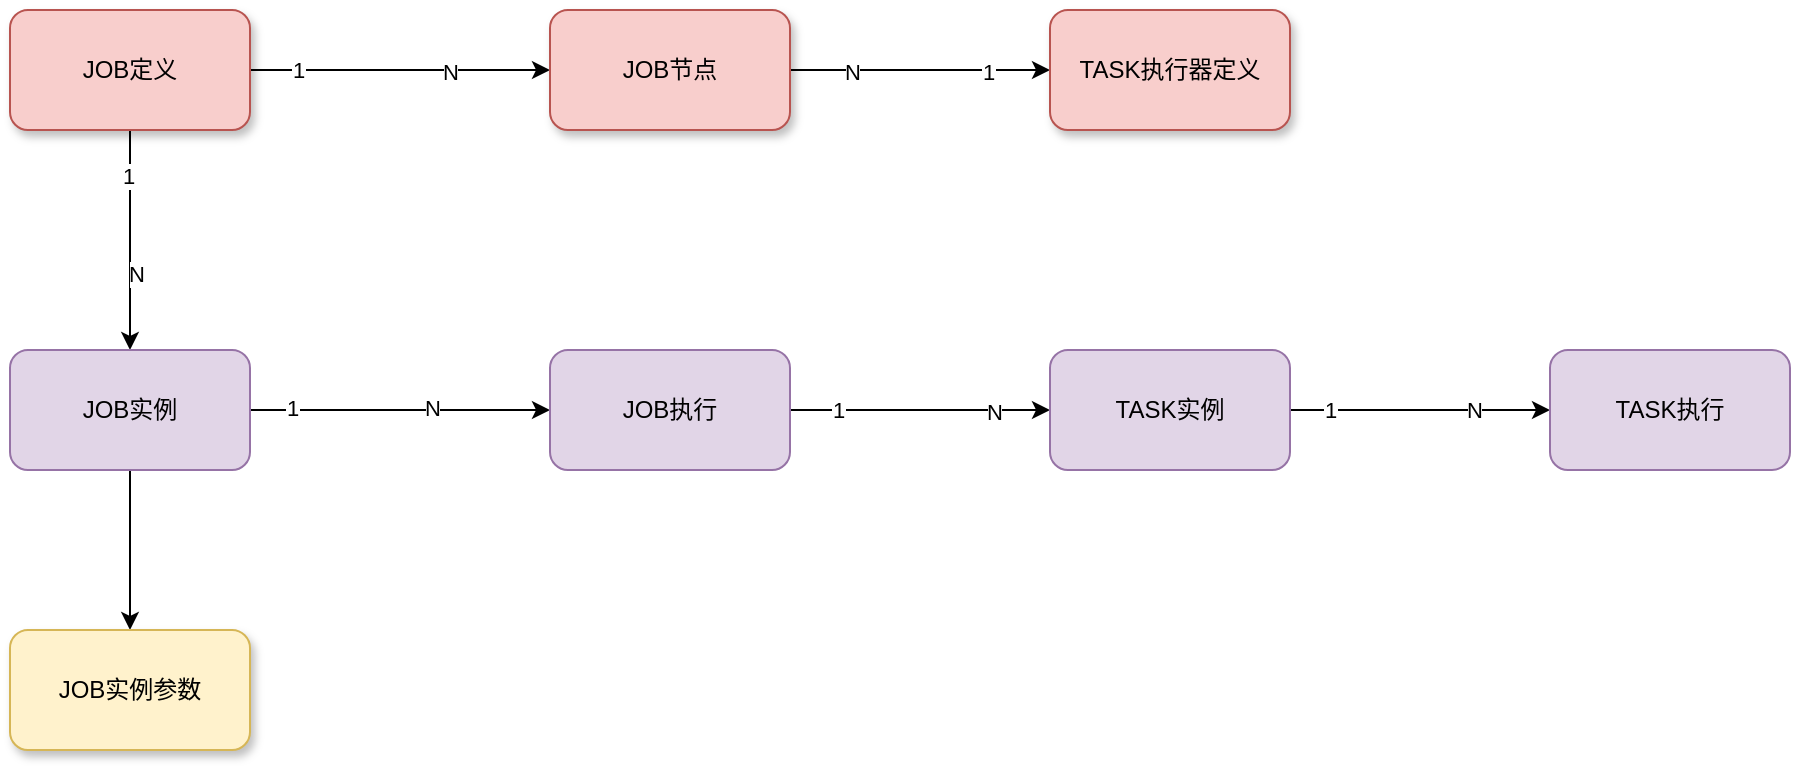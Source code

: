 <mxfile version="18.1.2" type="github">
  <diagram id="LEPTNWm6kvMYBCN79Jdj" name="第 1 页">
    <mxGraphModel dx="1234" dy="793" grid="1" gridSize="10" guides="1" tooltips="1" connect="1" arrows="1" fold="1" page="1" pageScale="1" pageWidth="827" pageHeight="1169" math="0" shadow="0">
      <root>
        <mxCell id="0" />
        <mxCell id="1" parent="0" />
        <mxCell id="8FFgcZrkXPbf-Zf7fvSo-7" style="edgeStyle=orthogonalEdgeStyle;rounded=0;orthogonalLoop=1;jettySize=auto;html=1;" edge="1" parent="1" source="8FFgcZrkXPbf-Zf7fvSo-1" target="8FFgcZrkXPbf-Zf7fvSo-4">
          <mxGeometry relative="1" as="geometry" />
        </mxCell>
        <mxCell id="8FFgcZrkXPbf-Zf7fvSo-8" value="1" style="edgeLabel;html=1;align=center;verticalAlign=middle;resizable=0;points=[];" vertex="1" connectable="0" parent="8FFgcZrkXPbf-Zf7fvSo-7">
          <mxGeometry x="-0.653" y="-1" relative="1" as="geometry">
            <mxPoint x="-2" y="-1" as="offset" />
          </mxGeometry>
        </mxCell>
        <mxCell id="8FFgcZrkXPbf-Zf7fvSo-9" value="N" style="edgeLabel;html=1;align=center;verticalAlign=middle;resizable=0;points=[];" vertex="1" connectable="0" parent="8FFgcZrkXPbf-Zf7fvSo-7">
          <mxGeometry x="0.613" relative="1" as="geometry">
            <mxPoint x="-21" y="1" as="offset" />
          </mxGeometry>
        </mxCell>
        <mxCell id="8FFgcZrkXPbf-Zf7fvSo-12" style="edgeStyle=orthogonalEdgeStyle;rounded=0;orthogonalLoop=1;jettySize=auto;html=1;" edge="1" parent="1" source="8FFgcZrkXPbf-Zf7fvSo-1" target="8FFgcZrkXPbf-Zf7fvSo-2">
          <mxGeometry relative="1" as="geometry" />
        </mxCell>
        <mxCell id="8FFgcZrkXPbf-Zf7fvSo-13" value="1" style="edgeLabel;html=1;align=center;verticalAlign=middle;resizable=0;points=[];" vertex="1" connectable="0" parent="8FFgcZrkXPbf-Zf7fvSo-12">
          <mxGeometry x="-0.591" y="-1" relative="1" as="geometry">
            <mxPoint as="offset" />
          </mxGeometry>
        </mxCell>
        <mxCell id="8FFgcZrkXPbf-Zf7fvSo-14" value="N" style="edgeLabel;html=1;align=center;verticalAlign=middle;resizable=0;points=[];" vertex="1" connectable="0" parent="8FFgcZrkXPbf-Zf7fvSo-12">
          <mxGeometry x="0.282" y="3" relative="1" as="geometry">
            <mxPoint y="1" as="offset" />
          </mxGeometry>
        </mxCell>
        <mxCell id="8FFgcZrkXPbf-Zf7fvSo-1" value="JOB定义" style="rounded=1;whiteSpace=wrap;html=1;sketch=0;fillColor=#f8cecc;strokeColor=#b85450;shadow=1;" vertex="1" parent="1">
          <mxGeometry x="270" y="210" width="120" height="60" as="geometry" />
        </mxCell>
        <mxCell id="8FFgcZrkXPbf-Zf7fvSo-15" style="edgeStyle=orthogonalEdgeStyle;rounded=0;orthogonalLoop=1;jettySize=auto;html=1;entryX=0;entryY=0.5;entryDx=0;entryDy=0;" edge="1" parent="1" source="8FFgcZrkXPbf-Zf7fvSo-2" target="8FFgcZrkXPbf-Zf7fvSo-3">
          <mxGeometry relative="1" as="geometry" />
        </mxCell>
        <mxCell id="8FFgcZrkXPbf-Zf7fvSo-16" value="1" style="edgeLabel;html=1;align=center;verticalAlign=middle;resizable=0;points=[];" vertex="1" connectable="0" parent="8FFgcZrkXPbf-Zf7fvSo-15">
          <mxGeometry x="-0.722" y="1" relative="1" as="geometry">
            <mxPoint as="offset" />
          </mxGeometry>
        </mxCell>
        <mxCell id="8FFgcZrkXPbf-Zf7fvSo-17" value="N" style="edgeLabel;html=1;align=center;verticalAlign=middle;resizable=0;points=[];" vertex="1" connectable="0" parent="8FFgcZrkXPbf-Zf7fvSo-15">
          <mxGeometry x="0.211" y="2" relative="1" as="geometry">
            <mxPoint y="1" as="offset" />
          </mxGeometry>
        </mxCell>
        <mxCell id="8FFgcZrkXPbf-Zf7fvSo-31" value="" style="edgeStyle=orthogonalEdgeStyle;rounded=0;orthogonalLoop=1;jettySize=auto;html=1;" edge="1" parent="1" source="8FFgcZrkXPbf-Zf7fvSo-2" target="8FFgcZrkXPbf-Zf7fvSo-30">
          <mxGeometry relative="1" as="geometry" />
        </mxCell>
        <mxCell id="8FFgcZrkXPbf-Zf7fvSo-2" value="JOB实例" style="rounded=1;whiteSpace=wrap;html=1;sketch=0;shadow=0;fillColor=#e1d5e7;strokeColor=#9673a6;glass=0;" vertex="1" parent="1">
          <mxGeometry x="270" y="380" width="120" height="60" as="geometry" />
        </mxCell>
        <mxCell id="8FFgcZrkXPbf-Zf7fvSo-24" style="edgeStyle=orthogonalEdgeStyle;rounded=0;orthogonalLoop=1;jettySize=auto;html=1;" edge="1" parent="1" source="8FFgcZrkXPbf-Zf7fvSo-3" target="8FFgcZrkXPbf-Zf7fvSo-23">
          <mxGeometry relative="1" as="geometry" />
        </mxCell>
        <mxCell id="8FFgcZrkXPbf-Zf7fvSo-25" value="1" style="edgeLabel;html=1;align=center;verticalAlign=middle;resizable=0;points=[];" vertex="1" connectable="0" parent="8FFgcZrkXPbf-Zf7fvSo-24">
          <mxGeometry x="-0.64" y="1" relative="1" as="geometry">
            <mxPoint y="1" as="offset" />
          </mxGeometry>
        </mxCell>
        <mxCell id="8FFgcZrkXPbf-Zf7fvSo-27" value="N" style="edgeLabel;html=1;align=center;verticalAlign=middle;resizable=0;points=[];" vertex="1" connectable="0" parent="8FFgcZrkXPbf-Zf7fvSo-24">
          <mxGeometry x="0.56" relative="1" as="geometry">
            <mxPoint y="1" as="offset" />
          </mxGeometry>
        </mxCell>
        <mxCell id="8FFgcZrkXPbf-Zf7fvSo-3" value="JOB执行" style="rounded=1;whiteSpace=wrap;html=1;sketch=0;shadow=0;fillColor=#e1d5e7;strokeColor=#9673a6;glass=0;" vertex="1" parent="1">
          <mxGeometry x="540" y="380" width="120" height="60" as="geometry" />
        </mxCell>
        <mxCell id="8FFgcZrkXPbf-Zf7fvSo-6" style="edgeStyle=orthogonalEdgeStyle;rounded=0;orthogonalLoop=1;jettySize=auto;html=1;" edge="1" parent="1" source="8FFgcZrkXPbf-Zf7fvSo-4" target="8FFgcZrkXPbf-Zf7fvSo-5">
          <mxGeometry relative="1" as="geometry" />
        </mxCell>
        <mxCell id="8FFgcZrkXPbf-Zf7fvSo-10" value="N" style="edgeLabel;html=1;align=center;verticalAlign=middle;resizable=0;points=[];" vertex="1" connectable="0" parent="8FFgcZrkXPbf-Zf7fvSo-6">
          <mxGeometry x="-0.523" relative="1" as="geometry">
            <mxPoint y="1" as="offset" />
          </mxGeometry>
        </mxCell>
        <mxCell id="8FFgcZrkXPbf-Zf7fvSo-11" value="1" style="edgeLabel;html=1;align=center;verticalAlign=middle;resizable=0;points=[];" vertex="1" connectable="0" parent="8FFgcZrkXPbf-Zf7fvSo-6">
          <mxGeometry x="0.523" relative="1" as="geometry">
            <mxPoint y="1" as="offset" />
          </mxGeometry>
        </mxCell>
        <mxCell id="8FFgcZrkXPbf-Zf7fvSo-4" value="JOB节点" style="rounded=1;whiteSpace=wrap;html=1;sketch=0;fillColor=#f8cecc;strokeColor=#b85450;shadow=1;" vertex="1" parent="1">
          <mxGeometry x="540" y="210" width="120" height="60" as="geometry" />
        </mxCell>
        <mxCell id="8FFgcZrkXPbf-Zf7fvSo-5" value="TASK执行器定义" style="rounded=1;whiteSpace=wrap;html=1;sketch=0;fillColor=#f8cecc;strokeColor=#b85450;shadow=1;" vertex="1" parent="1">
          <mxGeometry x="790" y="210" width="120" height="60" as="geometry" />
        </mxCell>
        <mxCell id="8FFgcZrkXPbf-Zf7fvSo-28" style="edgeStyle=orthogonalEdgeStyle;rounded=0;orthogonalLoop=1;jettySize=auto;html=1;" edge="1" parent="1" source="8FFgcZrkXPbf-Zf7fvSo-23" target="8FFgcZrkXPbf-Zf7fvSo-29">
          <mxGeometry relative="1" as="geometry">
            <mxPoint x="790" y="560" as="targetPoint" />
          </mxGeometry>
        </mxCell>
        <mxCell id="8FFgcZrkXPbf-Zf7fvSo-32" value="1" style="edgeLabel;html=1;align=center;verticalAlign=middle;resizable=0;points=[];" vertex="1" connectable="0" parent="8FFgcZrkXPbf-Zf7fvSo-28">
          <mxGeometry x="-0.36" y="-1" relative="1" as="geometry">
            <mxPoint x="-22" y="-1" as="offset" />
          </mxGeometry>
        </mxCell>
        <mxCell id="8FFgcZrkXPbf-Zf7fvSo-33" value="N" style="edgeLabel;html=1;align=center;verticalAlign=middle;resizable=0;points=[];" vertex="1" connectable="0" parent="8FFgcZrkXPbf-Zf7fvSo-28">
          <mxGeometry x="0.415" y="1" relative="1" as="geometry">
            <mxPoint y="1" as="offset" />
          </mxGeometry>
        </mxCell>
        <mxCell id="8FFgcZrkXPbf-Zf7fvSo-23" value="TASK实例" style="rounded=1;whiteSpace=wrap;html=1;sketch=0;shadow=0;fillColor=#e1d5e7;strokeColor=#9673a6;glass=0;" vertex="1" parent="1">
          <mxGeometry x="790" y="380" width="120" height="60" as="geometry" />
        </mxCell>
        <mxCell id="8FFgcZrkXPbf-Zf7fvSo-29" value="TASK执行" style="rounded=1;whiteSpace=wrap;html=1;sketch=0;shadow=0;fillColor=#e1d5e7;strokeColor=#9673a6;glass=0;" vertex="1" parent="1">
          <mxGeometry x="1040" y="380" width="120" height="60" as="geometry" />
        </mxCell>
        <mxCell id="8FFgcZrkXPbf-Zf7fvSo-30" value="JOB实例参数" style="rounded=1;whiteSpace=wrap;html=1;sketch=0;shadow=1;fillColor=#fff2cc;strokeColor=#d6b656;" vertex="1" parent="1">
          <mxGeometry x="270" y="520" width="120" height="60" as="geometry" />
        </mxCell>
      </root>
    </mxGraphModel>
  </diagram>
</mxfile>
